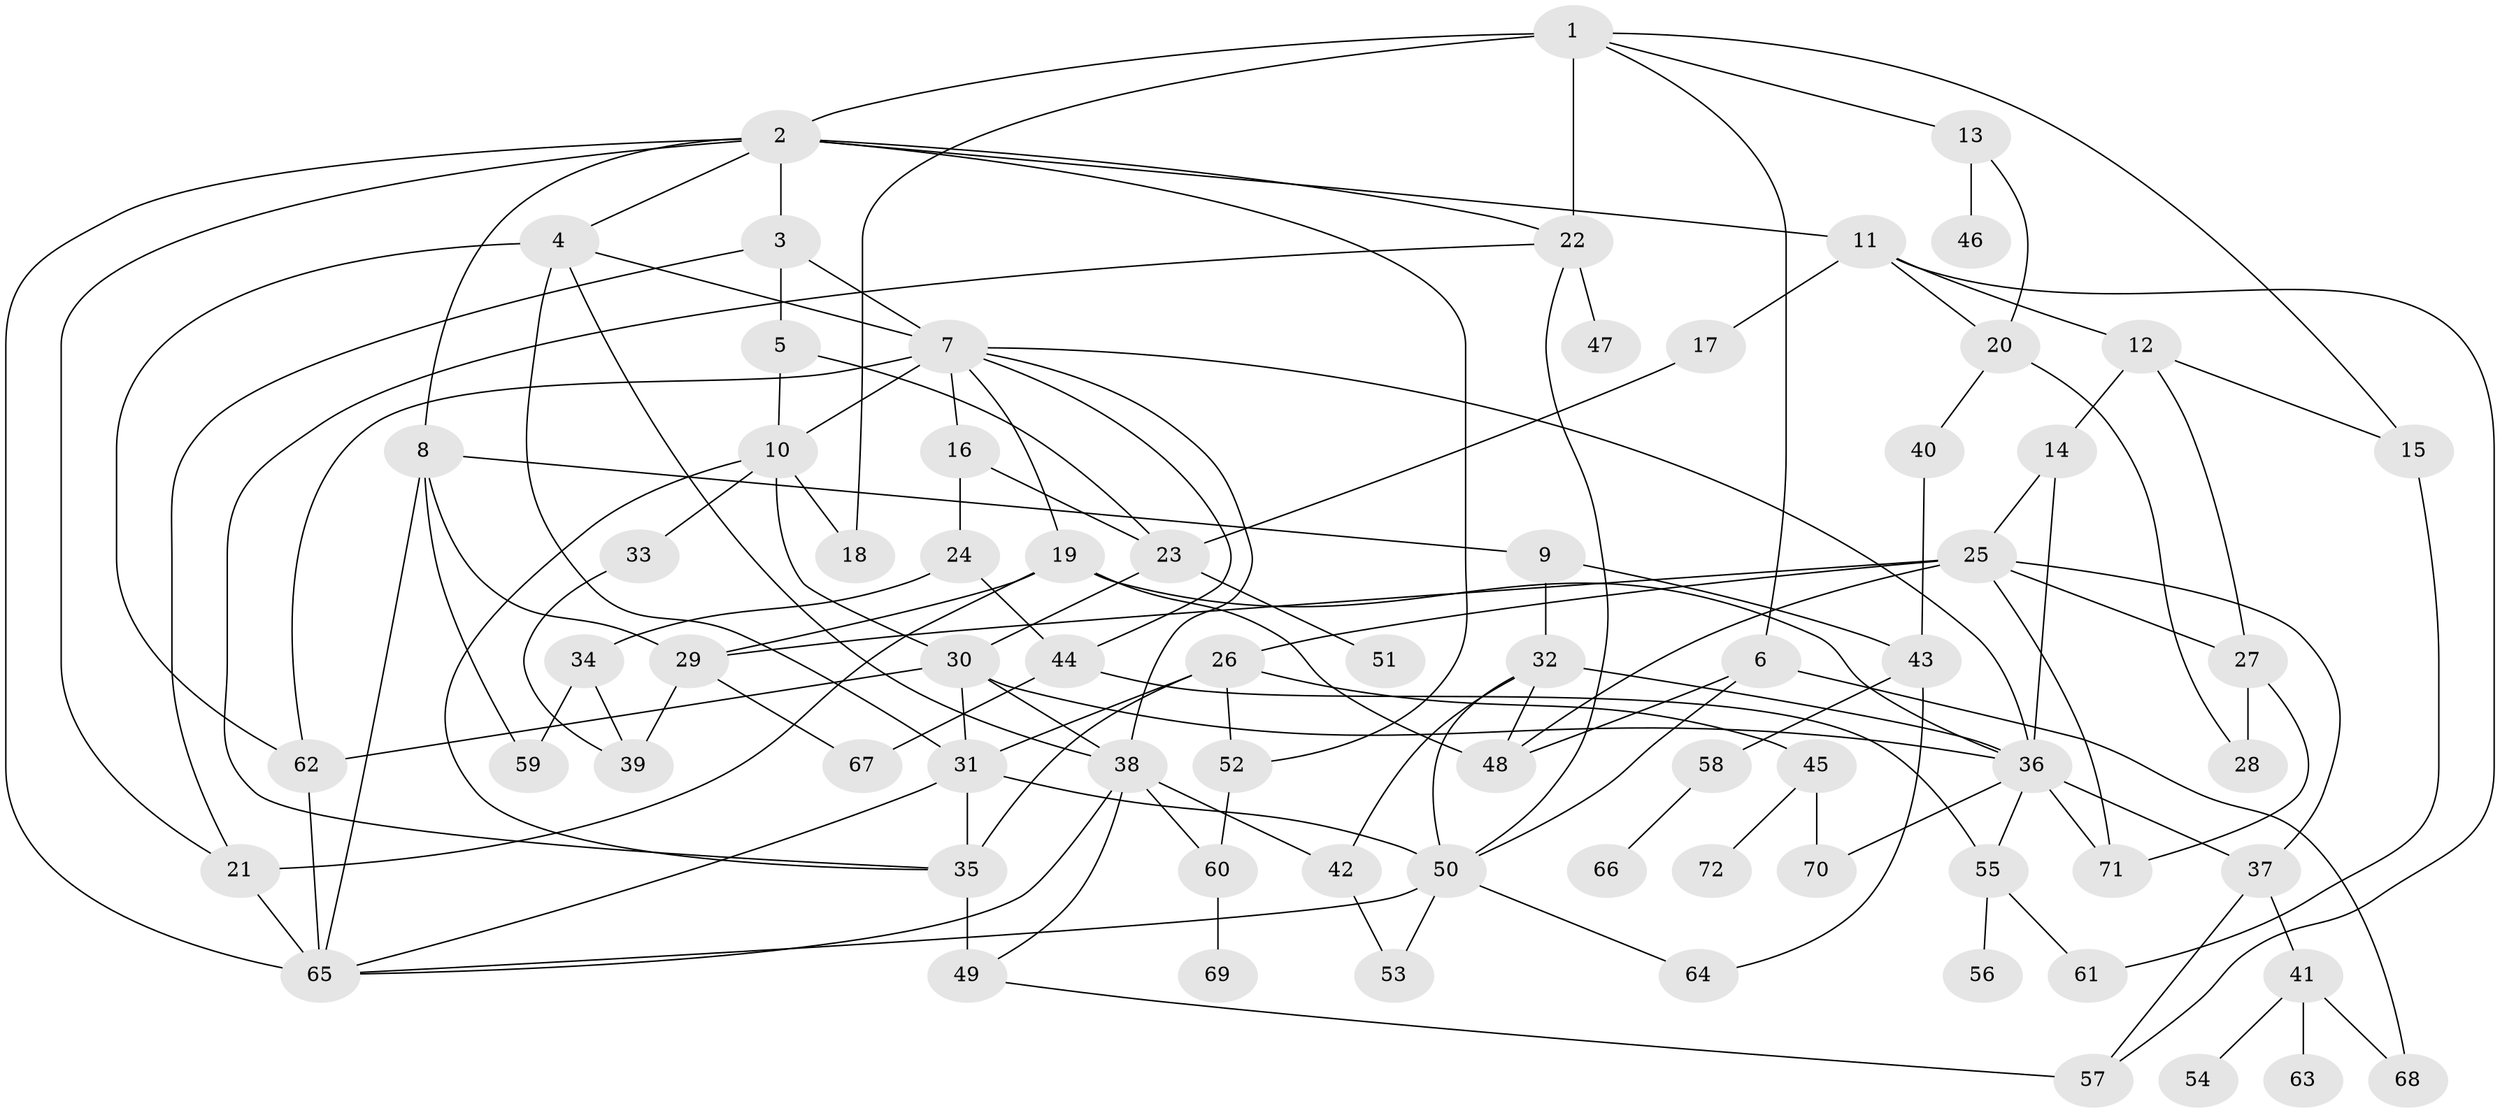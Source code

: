 // original degree distribution, {8: 0.013888888888888888, 10: 0.006944444444444444, 6: 0.0625, 3: 0.2152777777777778, 5: 0.0625, 4: 0.1597222222222222, 1: 0.2152777777777778, 7: 0.006944444444444444, 2: 0.2569444444444444}
// Generated by graph-tools (version 1.1) at 2025/49/03/04/25 22:49:12]
// undirected, 72 vertices, 132 edges
graph export_dot {
  node [color=gray90,style=filled];
  1;
  2;
  3;
  4;
  5;
  6;
  7;
  8;
  9;
  10;
  11;
  12;
  13;
  14;
  15;
  16;
  17;
  18;
  19;
  20;
  21;
  22;
  23;
  24;
  25;
  26;
  27;
  28;
  29;
  30;
  31;
  32;
  33;
  34;
  35;
  36;
  37;
  38;
  39;
  40;
  41;
  42;
  43;
  44;
  45;
  46;
  47;
  48;
  49;
  50;
  51;
  52;
  53;
  54;
  55;
  56;
  57;
  58;
  59;
  60;
  61;
  62;
  63;
  64;
  65;
  66;
  67;
  68;
  69;
  70;
  71;
  72;
  1 -- 2 [weight=1.0];
  1 -- 6 [weight=1.0];
  1 -- 13 [weight=1.0];
  1 -- 15 [weight=1.0];
  1 -- 18 [weight=1.0];
  1 -- 22 [weight=2.0];
  2 -- 3 [weight=1.0];
  2 -- 4 [weight=1.0];
  2 -- 8 [weight=1.0];
  2 -- 11 [weight=1.0];
  2 -- 21 [weight=1.0];
  2 -- 22 [weight=1.0];
  2 -- 52 [weight=1.0];
  2 -- 65 [weight=1.0];
  3 -- 5 [weight=2.0];
  3 -- 7 [weight=1.0];
  3 -- 21 [weight=1.0];
  4 -- 7 [weight=1.0];
  4 -- 31 [weight=1.0];
  4 -- 38 [weight=1.0];
  4 -- 62 [weight=1.0];
  5 -- 10 [weight=1.0];
  5 -- 23 [weight=1.0];
  6 -- 48 [weight=2.0];
  6 -- 50 [weight=1.0];
  6 -- 68 [weight=1.0];
  7 -- 10 [weight=2.0];
  7 -- 16 [weight=1.0];
  7 -- 19 [weight=1.0];
  7 -- 36 [weight=1.0];
  7 -- 38 [weight=1.0];
  7 -- 44 [weight=1.0];
  7 -- 62 [weight=1.0];
  8 -- 9 [weight=1.0];
  8 -- 29 [weight=1.0];
  8 -- 59 [weight=1.0];
  8 -- 65 [weight=1.0];
  9 -- 32 [weight=1.0];
  9 -- 43 [weight=1.0];
  10 -- 18 [weight=1.0];
  10 -- 30 [weight=1.0];
  10 -- 33 [weight=1.0];
  10 -- 35 [weight=2.0];
  11 -- 12 [weight=1.0];
  11 -- 17 [weight=1.0];
  11 -- 20 [weight=1.0];
  11 -- 57 [weight=1.0];
  12 -- 14 [weight=1.0];
  12 -- 15 [weight=1.0];
  12 -- 27 [weight=1.0];
  13 -- 20 [weight=1.0];
  13 -- 46 [weight=1.0];
  14 -- 25 [weight=1.0];
  14 -- 36 [weight=1.0];
  15 -- 61 [weight=1.0];
  16 -- 23 [weight=1.0];
  16 -- 24 [weight=1.0];
  17 -- 23 [weight=1.0];
  19 -- 21 [weight=1.0];
  19 -- 29 [weight=1.0];
  19 -- 36 [weight=1.0];
  19 -- 48 [weight=1.0];
  20 -- 28 [weight=1.0];
  20 -- 40 [weight=1.0];
  21 -- 65 [weight=3.0];
  22 -- 35 [weight=1.0];
  22 -- 47 [weight=2.0];
  22 -- 50 [weight=1.0];
  23 -- 30 [weight=1.0];
  23 -- 51 [weight=1.0];
  24 -- 34 [weight=1.0];
  24 -- 44 [weight=1.0];
  25 -- 26 [weight=1.0];
  25 -- 27 [weight=1.0];
  25 -- 29 [weight=1.0];
  25 -- 37 [weight=1.0];
  25 -- 48 [weight=1.0];
  25 -- 71 [weight=1.0];
  26 -- 31 [weight=1.0];
  26 -- 35 [weight=1.0];
  26 -- 45 [weight=1.0];
  26 -- 52 [weight=1.0];
  27 -- 28 [weight=1.0];
  27 -- 71 [weight=1.0];
  29 -- 39 [weight=1.0];
  29 -- 67 [weight=1.0];
  30 -- 31 [weight=1.0];
  30 -- 36 [weight=1.0];
  30 -- 38 [weight=1.0];
  30 -- 62 [weight=1.0];
  31 -- 35 [weight=1.0];
  31 -- 50 [weight=1.0];
  31 -- 65 [weight=1.0];
  32 -- 36 [weight=1.0];
  32 -- 42 [weight=1.0];
  32 -- 48 [weight=1.0];
  32 -- 50 [weight=1.0];
  33 -- 39 [weight=1.0];
  34 -- 39 [weight=1.0];
  34 -- 59 [weight=1.0];
  35 -- 49 [weight=3.0];
  36 -- 37 [weight=1.0];
  36 -- 55 [weight=1.0];
  36 -- 70 [weight=1.0];
  36 -- 71 [weight=1.0];
  37 -- 41 [weight=1.0];
  37 -- 57 [weight=1.0];
  38 -- 42 [weight=1.0];
  38 -- 49 [weight=1.0];
  38 -- 60 [weight=1.0];
  38 -- 65 [weight=1.0];
  40 -- 43 [weight=1.0];
  41 -- 54 [weight=1.0];
  41 -- 63 [weight=1.0];
  41 -- 68 [weight=1.0];
  42 -- 53 [weight=1.0];
  43 -- 58 [weight=1.0];
  43 -- 64 [weight=1.0];
  44 -- 55 [weight=1.0];
  44 -- 67 [weight=1.0];
  45 -- 70 [weight=1.0];
  45 -- 72 [weight=1.0];
  49 -- 57 [weight=1.0];
  50 -- 53 [weight=1.0];
  50 -- 64 [weight=1.0];
  50 -- 65 [weight=1.0];
  52 -- 60 [weight=1.0];
  55 -- 56 [weight=1.0];
  55 -- 61 [weight=1.0];
  58 -- 66 [weight=1.0];
  60 -- 69 [weight=1.0];
  62 -- 65 [weight=2.0];
}
